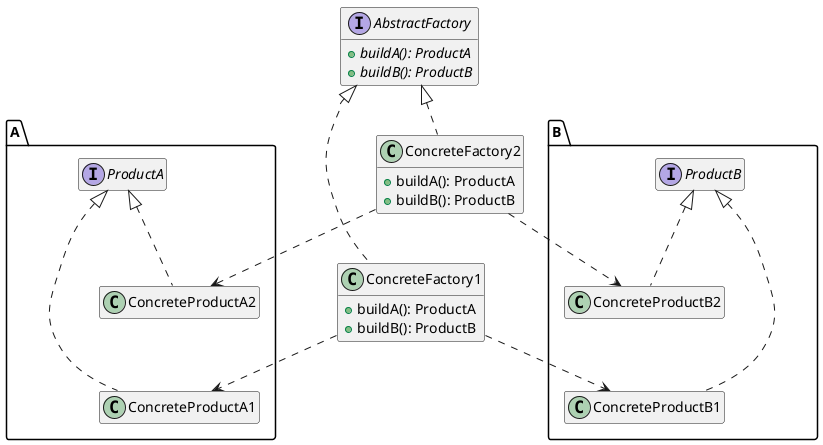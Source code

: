 @startuml

skinparam nodesep 75
skinparam ranksep 50
hide empty members

together {
  interface AbstractFactory {
    + {abstract} buildA(): ProductA
    + {abstract} buildB(): ProductB
  }

  class ConcreteFactory1 {
    + buildA(): ProductA
    + buildB(): ProductB
  }

  class ConcreteFactory2 {
    + buildA(): ProductA
    + buildB(): ProductB
  }
}

AbstractFactory <|.. ConcreteFactory1
AbstractFactory <|.. ConcreteFactory2

package A {

interface ProductA
class ConcreteProductA1
class ConcreteProductA2

ConcreteProductA2 .[hidden]. ConcreteProductA1

ProductA <|.. ConcreteProductA1
ProductA <|.. ConcreteProductA2

}

package B {

interface ProductB
class ConcreteProductB1
class ConcreteProductB2

ConcreteProductB2 .[hidden]. ConcreteProductB1

ProductB <|.. ConcreteProductB1
ProductB <|.. ConcreteProductB2

}

ConcreteFactory2 .[hidden]. ConcreteFactory1

ConcreteFactory1 .> ConcreteProductA1
ConcreteFactory2 ..> ConcreteProductA2
ConcreteFactory1 .> ConcreteProductB1
ConcreteFactory2 ..> ConcreteProductB2

@enduml
